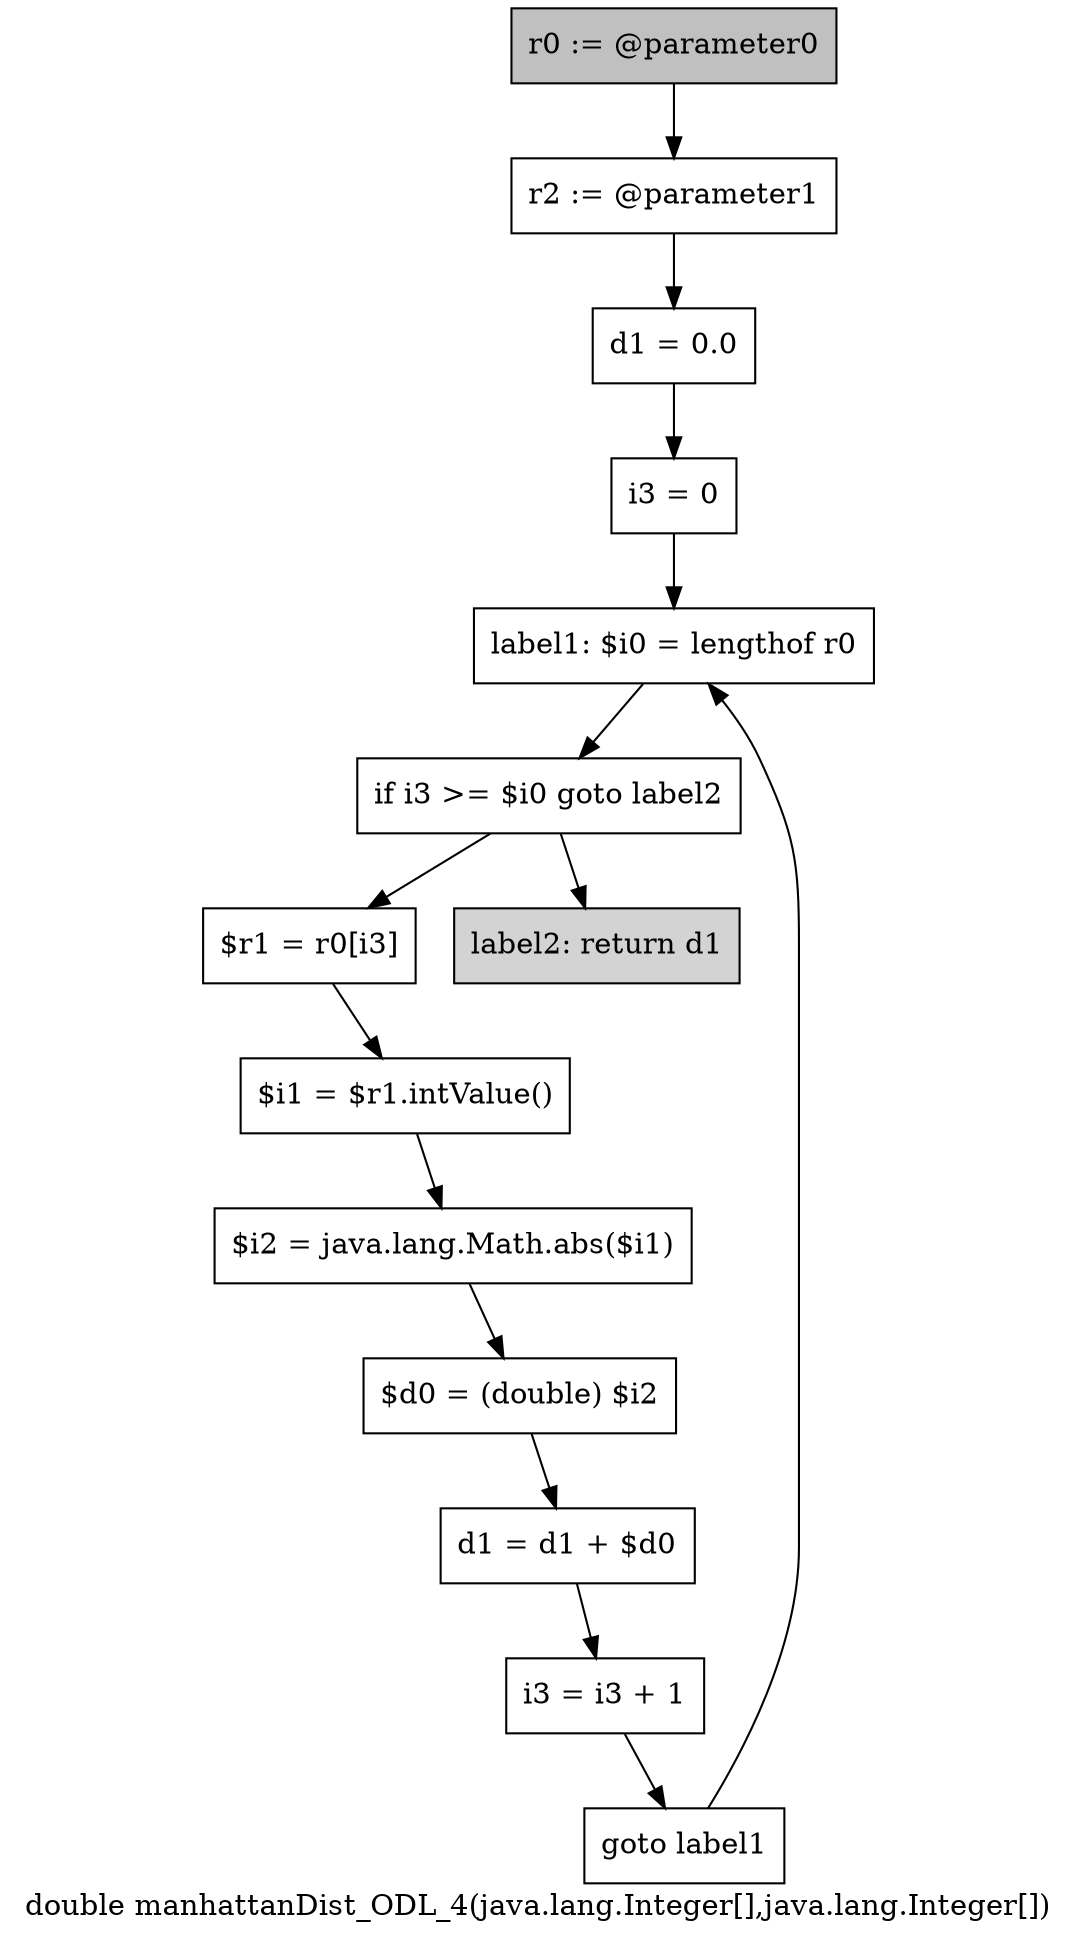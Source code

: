 digraph "double manhattanDist_ODL_4(java.lang.Integer[],java.lang.Integer[])" {
    label="double manhattanDist_ODL_4(java.lang.Integer[],java.lang.Integer[])";
    node [shape=box];
    "0" [style=filled,fillcolor=gray,label="r0 := @parameter0",];
    "1" [label="r2 := @parameter1",];
    "0"->"1";
    "2" [label="d1 = 0.0",];
    "1"->"2";
    "3" [label="i3 = 0",];
    "2"->"3";
    "4" [label="label1: $i0 = lengthof r0",];
    "3"->"4";
    "5" [label="if i3 >= $i0 goto label2",];
    "4"->"5";
    "6" [label="$r1 = r0[i3]",];
    "5"->"6";
    "13" [style=filled,fillcolor=lightgray,label="label2: return d1",];
    "5"->"13";
    "7" [label="$i1 = $r1.intValue()",];
    "6"->"7";
    "8" [label="$i2 = java.lang.Math.abs($i1)",];
    "7"->"8";
    "9" [label="$d0 = (double) $i2",];
    "8"->"9";
    "10" [label="d1 = d1 + $d0",];
    "9"->"10";
    "11" [label="i3 = i3 + 1",];
    "10"->"11";
    "12" [label="goto label1",];
    "11"->"12";
    "12"->"4";
}
